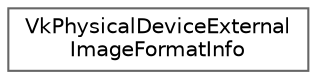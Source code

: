 digraph "类继承关系图"
{
 // LATEX_PDF_SIZE
  bgcolor="transparent";
  edge [fontname=Helvetica,fontsize=10,labelfontname=Helvetica,labelfontsize=10];
  node [fontname=Helvetica,fontsize=10,shape=box,height=0.2,width=0.4];
  rankdir="LR";
  Node0 [id="Node000000",label="VkPhysicalDeviceExternal\lImageFormatInfo",height=0.2,width=0.4,color="grey40", fillcolor="white", style="filled",URL="$struct_vk_physical_device_external_image_format_info.html",tooltip=" "];
}
